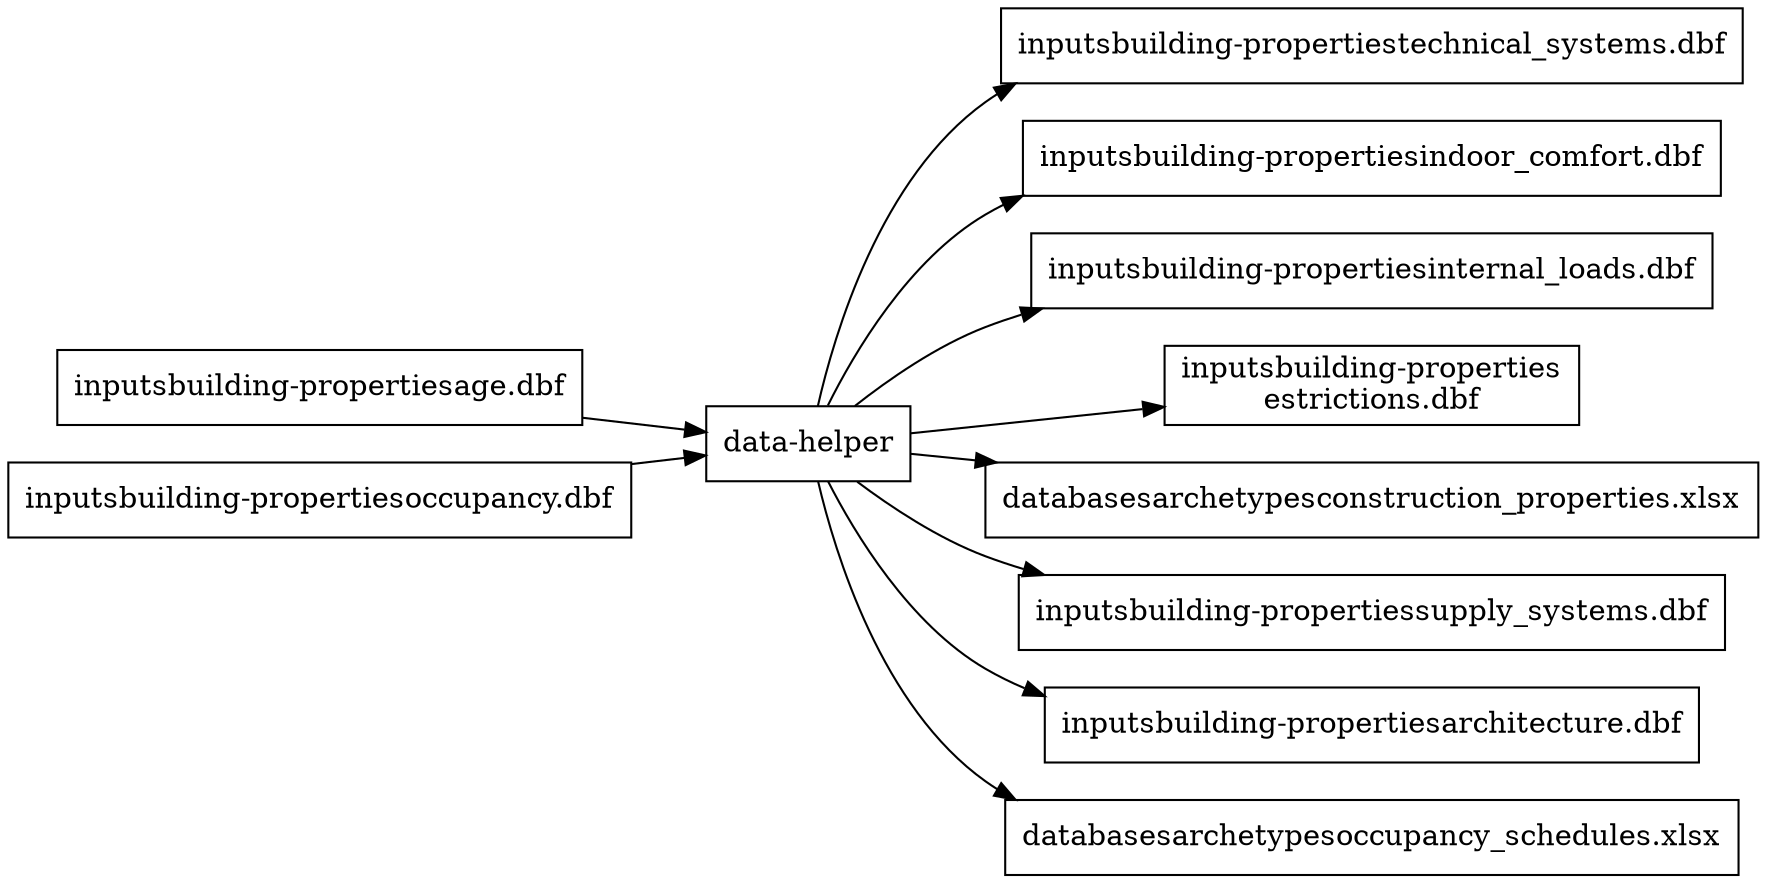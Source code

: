 digraph trace_inputlocator {
    rankdir=LR;
    node [shape=box];
            "data-helper" -> "inputs\building-properties\technical_systems.dbf"
            "data-helper" -> "inputs\building-properties\indoor_comfort.dbf"
            "data-helper" -> "inputs\building-properties\internal_loads.dbf"
            "data-helper" -> "inputs\building-properties\restrictions.dbf"
            "inputs\building-properties\age.dbf" -> "data-helper"
            "data-helper" -> "databases\archetypes\construction_properties.xlsx"
            "data-helper" -> "inputs\building-properties\supply_systems.dbf"
            "data-helper" -> "inputs\building-properties\architecture.dbf"
            "inputs\building-properties\occupancy.dbf" -> "data-helper"
            "data-helper" -> "databases\archetypes\occupancy_schedules.xlsx"
}